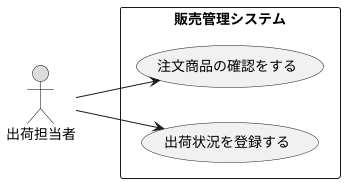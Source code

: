 @startuml
left to right direction
actor 出荷担当者 #DDDDDD;line:black;
rectangle 販売管理システム {
usecase 注文商品の確認をする
usecase 出荷状況を登録する
}
出荷担当者 --> 注文商品の確認をする
出荷担当者 --> 出荷状況を登録する
@enduml